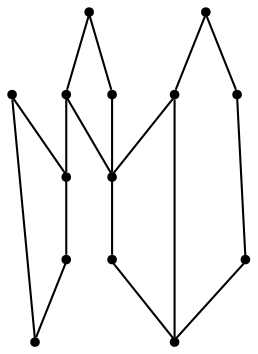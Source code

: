 graph {
  node [shape=point,comment="{\"directed\":false,\"doi\":\"10.1007/978-3-642-11805-0_9\",\"figure\":\"9 (2)\"}"]

  v0 [pos="1099.9804964109908,2259.6466840570624"]
  v1 [pos="1110.4424541207247,2653.9774435563522"]
  v2 [pos="1072.005512264163,2653.9774435563522"]
  v3 [pos="881.4888276654619,2259.643567588113"]
  v4 [pos="1039.7023329269055,2653.9774435563522"]
  v5 [pos="985.8622850285019,2381.153356309371"]
  v6 [pos="1031.0125391050826,2315.6919896212494"]
  v7 [pos="872.31953540181,2588.520401763916"]
  v8 [pos="820.2516354849172,2437.1986618735577"]
  v9 [pos="801.5793983015902,2588.520401763916"]
  v10 [pos="775.2056319569432,2502.7048039523042"]
  v11 [pos="766.849411259141,2463.2061040704903"]
  v12 [pos="745.9964224793189,2259.6466840570624"]
  v13 [pos="712.0044606053552,2536.9558789339935"]

  v0 -- v1 [id="-1",pos="1099.9804964109908,2259.6466840570624 1125.7913988690043,2300.4365561051804 1134.214283291129,2330.168178697066 1144.7053815265033,2365.4684860923076 1162.577049574741,2425.602853324197 1152.6696526106014,2477.088192402233 1126.5210572708484,2517.006979578192 1113.7824482762535,2536.4221995267003 1099.5468561216842,2562.1899280201305 1096.3861907249272,2581.096845522794 1094.0802716632222,2594.8891922690655 1095.885711740893,2610.6201099048963 1100.072276341638,2626.805141587691 1102.5907049134719,2636.5420082092287 1106.047483861169,2646.328992739591 1110.4424541207247,2653.9774435563522"]
  v9 -- v7 [id="-3",pos="801.5793983015902,2588.520401763916 872.31953540181,2588.520401763916 872.31953540181,2588.520401763916 872.31953540181,2588.520401763916"]
  v12 -- v3 [id="-8",pos="745.9964224793189,2259.6466840570624 881.4888276654619,2259.643567588113 881.4888276654619,2259.643567588113 881.4888276654619,2259.643567588113"]
  v3 -- v0 [id="-9",pos="881.4888276654619,2259.643567588113 1099.9804964109908,2259.6466840570624 1099.9804964109908,2259.6466840570624 1099.9804964109908,2259.6466840570624"]
  v13 -- v11 [id="-11",pos="712.0044606053552,2536.9558789339935 712.9468193941337,2528.5025523099034 714.6773085128428,2520.1244661504575 717.0623778232308,2511.483833382347 719.3640975952148,2503.1184675043282 723.6548173061636,2493.448255157471 730.0971003687658,2485.891390366988 734.2293287055437,2481.043691114946 738.4991792190906,2477.1548466769136 745.3292603248773,2472.636602713845 750.716567283453,2469.0685637734155 756.1206077753111,2466.367539215088 766.849411259141,2463.2061040704903"]
  v13 -- v12 [id="-12",pos="712.0044606053552,2536.9558789339935 696.8723837209302,2486.9916947104716 698.9864715931027,2421.0886798511856 713.1427862477857,2354.4809614008127 718.5259575422419,2329.1676013599745 732.911706117142,2284.1347522388805 745.9964224793189,2259.6466840570624"]
  v11 -- v3 [id="-13",pos="766.849411259141,2463.2061040704903 776.6191860465116,2431.271519539573 802.1131375689839,2415.9117797157983 821.8819938127384,2396.283876661821 853.5055085647938,2364.9141362276946 870.8434214392373,2315.3920453851874 881.4888276654619,2259.643567588113"]
  v11 -- v10 [id="-14",pos="766.849411259141,2463.2061040704903 765.477579657976,2473.003455630216 767.9001880734465,2486.6167008139873 775.2056319569432,2502.7048039523042"]
  v10 -- v9 [id="-15",pos="775.2056319569432,2502.7048039523042 770.9941738394804,2498.2084388732915 798.4771253009175,2529.8366554260256 800.6912326191747,2574.0401421980428 800.9456077753111,2579.133597287265 801.2375220365302,2583.956364787709 801.5793983015902,2588.520401763916"]
  v4 -- v2 [id="-16",pos="1039.7023329269055,2653.9774435563522 1072.005512264163,2653.9774435563522 1072.005512264163,2653.9774435563522 1072.005512264163,2653.9774435563522"]
  v8 -- v10 [id="-17",pos="820.2516354849172,2437.1986618735577 817.9207274680913,2445.8392946416684 815.2228746990825,2453.8380620089447 811.9787961383198,2460.857367706299 807.846567801542,2469.781408344616 803.576717287995,2476.971420218728 796.738301228368,2485.2993884693497 791.3509942697924,2491.8851869756527 785.942754488213,2496.8745901627976 775.2056319569432,2502.7048039523042"]
  v8 -- v7 [id="-18",pos="820.2516354849172,2437.1986618735577 831.4265975952148,2447.298310921409 836.6430061872614,2456.49736404419 842.9726719346157,2467.326139623469 853.755684431209,2485.783013569225 855.8864422110623,2506.04871153398 852.3255081531613,2525.0182128212673 850.5866840806118,2534.2505930813877 849.0355555334756,2546.0300824945625 849.948710171012,2553.3867300553757 850.6200238959733,2558.7513815446337 852.6340286964594,2564.0865219809793 855.3610856167105,2569.167511194403 859.418235743323,2576.7159805991437 865.1225254502407,2583.380899255926 872.31953540181,2588.520401763916"]
  v5 -- v6 [id="-22",pos="985.8622850285019,2381.153356309371 992.0877320400504,2377.8730501348323 996.4785348226857,2374.82170902599 1000.1187463804732,2371.591520760276 1002.8666088725245,2369.161438196356 1005.1849985521893,2366.6229788346727 1007.499188942133,2363.7927162170413 1014.3334693376407,2355.46474796642 1018.607455515307,2348.2788065823643 1022.7396838520848,2339.3506954539907 1025.9837624128475,2332.3273192665797 1028.6816151818564,2324.33262238936 1031.0125391050826,2315.6919896212494"]
  v6 -- v1 [id="-23",pos="1031.0125391050826,2315.6919896212494 1048.058537718307,2338.2709979664196 1056.0144738485646,2358.832824082808 1065.6674956565678,2383.045625374534 1082.1213307935138,2424.3023317510433 1085.3696722695993,2469.6063772721727 1079.94062691622,2512.017576391047 1077.2885845805322,2532.6625931479716 1074.9243844675464,2558.997137381814 1076.3212209302326,2575.4406451832165 1077.334522265057,2587.4366337862884 1080.4076388336891,2599.3575727289376 1084.5690076961073,2610.715766421232 1090.7652505564135,2627.593035819314 1099.4593072935593,2642.494082294811 1110.4424541207247,2653.9774435563522"]
  v2 -- v3 [id="-24",pos="1072.005512264163,2653.9774435563522 1032.146729083394,2214.54692625566 914.2590507329896,2267.3327869068494 881.4888276654619,2259.643567588113"]
  v2 -- v1 [id="-25",pos="1072.005512264163,2653.9774435563522 1110.4424541207247,2653.9774435563522 1110.4424541207247,2653.9774435563522 1110.4424541207247,2653.9774435563522"]
  v4 -- v5 [id="-27",pos="1039.7023329269055,2653.9774435563522 1039.010150004542,2639.5264406377623 1038.4221858179847,2624.254216350209 1037.9092998415924,2608.1233730662957 1033.4393468102744,2468.118358750777 978.0022963058117,2367.9652229309086 985.8622850285019,2381.153356309371"]
}